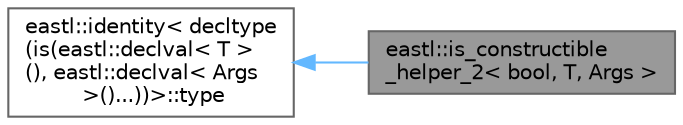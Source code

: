 digraph "eastl::is_constructible_helper_2&lt; bool, T, Args &gt;"
{
 // LATEX_PDF_SIZE
  bgcolor="transparent";
  edge [fontname=Helvetica,fontsize=10,labelfontname=Helvetica,labelfontsize=10];
  node [fontname=Helvetica,fontsize=10,shape=box,height=0.2,width=0.4];
  rankdir="LR";
  Node1 [id="Node000001",label="eastl::is_constructible\l_helper_2\< bool, T, Args \>",height=0.2,width=0.4,color="gray40", fillcolor="grey60", style="filled", fontcolor="black",tooltip=" "];
  Node2 -> Node1 [id="edge2_Node000001_Node000002",dir="back",color="steelblue1",style="solid",tooltip=" "];
  Node2 [id="Node000002",label="eastl::identity\< decltype\l(is(eastl::declval\< T \>\l(), eastl::declval\< Args\l \>()...))\>::type",height=0.2,width=0.4,color="gray40", fillcolor="white", style="filled",tooltip=" "];
}
